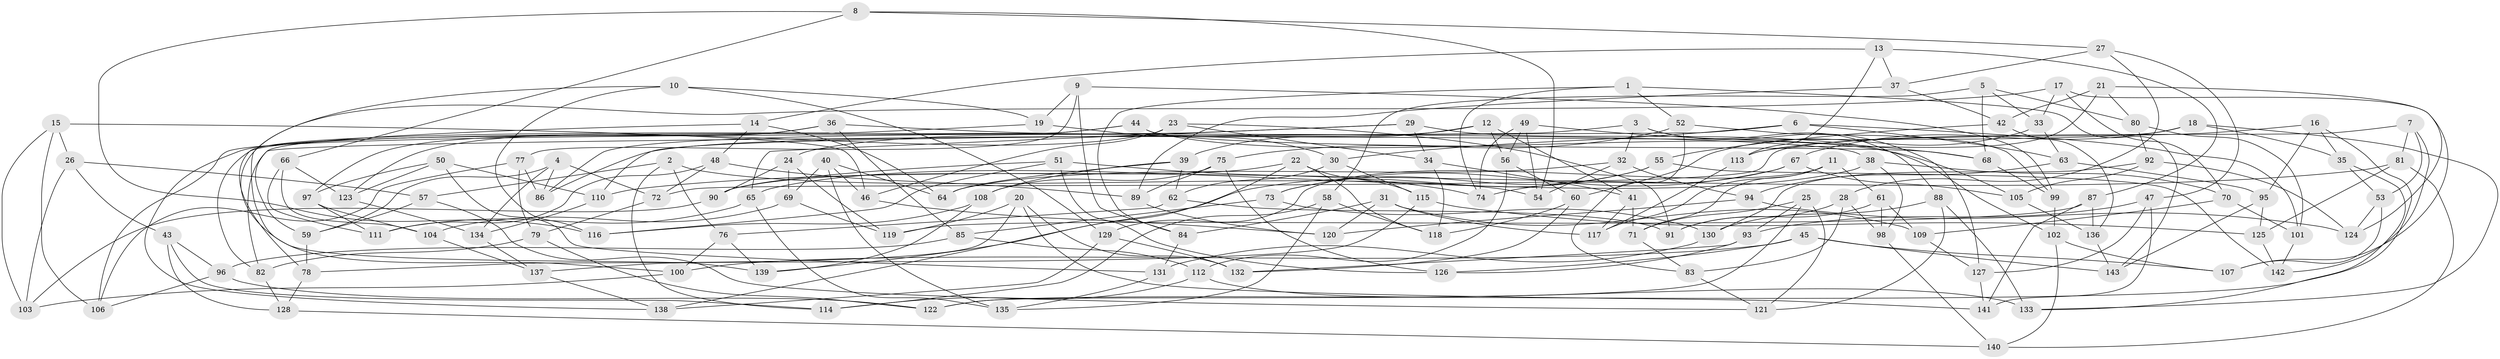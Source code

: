 // coarse degree distribution, {4: 0.45161290322580644, 6: 0.44086021505376344, 5: 0.0967741935483871, 3: 0.010752688172043012}
// Generated by graph-tools (version 1.1) at 2025/24/03/03/25 07:24:28]
// undirected, 143 vertices, 286 edges
graph export_dot {
graph [start="1"]
  node [color=gray90,style=filled];
  1;
  2;
  3;
  4;
  5;
  6;
  7;
  8;
  9;
  10;
  11;
  12;
  13;
  14;
  15;
  16;
  17;
  18;
  19;
  20;
  21;
  22;
  23;
  24;
  25;
  26;
  27;
  28;
  29;
  30;
  31;
  32;
  33;
  34;
  35;
  36;
  37;
  38;
  39;
  40;
  41;
  42;
  43;
  44;
  45;
  46;
  47;
  48;
  49;
  50;
  51;
  52;
  53;
  54;
  55;
  56;
  57;
  58;
  59;
  60;
  61;
  62;
  63;
  64;
  65;
  66;
  67;
  68;
  69;
  70;
  71;
  72;
  73;
  74;
  75;
  76;
  77;
  78;
  79;
  80;
  81;
  82;
  83;
  84;
  85;
  86;
  87;
  88;
  89;
  90;
  91;
  92;
  93;
  94;
  95;
  96;
  97;
  98;
  99;
  100;
  101;
  102;
  103;
  104;
  105;
  106;
  107;
  108;
  109;
  110;
  111;
  112;
  113;
  114;
  115;
  116;
  117;
  118;
  119;
  120;
  121;
  122;
  123;
  124;
  125;
  126;
  127;
  128;
  129;
  130;
  131;
  132;
  133;
  134;
  135;
  136;
  137;
  138;
  139;
  140;
  141;
  142;
  143;
  1 -- 84;
  1 -- 143;
  1 -- 74;
  1 -- 52;
  2 -- 114;
  2 -- 57;
  2 -- 54;
  2 -- 76;
  3 -- 110;
  3 -- 32;
  3 -- 88;
  3 -- 127;
  4 -- 59;
  4 -- 134;
  4 -- 72;
  4 -- 86;
  5 -- 80;
  5 -- 58;
  5 -- 68;
  5 -- 33;
  6 -- 30;
  6 -- 63;
  6 -- 101;
  6 -- 82;
  7 -- 81;
  7 -- 53;
  7 -- 72;
  7 -- 142;
  8 -- 27;
  8 -- 54;
  8 -- 66;
  8 -- 116;
  9 -- 77;
  9 -- 19;
  9 -- 84;
  9 -- 99;
  10 -- 139;
  10 -- 129;
  10 -- 19;
  10 -- 116;
  11 -- 129;
  11 -- 61;
  11 -- 71;
  11 -- 117;
  12 -- 39;
  12 -- 56;
  12 -- 41;
  12 -- 24;
  13 -- 37;
  13 -- 87;
  13 -- 113;
  13 -- 14;
  14 -- 59;
  14 -- 48;
  14 -- 64;
  15 -- 46;
  15 -- 26;
  15 -- 103;
  15 -- 106;
  16 -- 122;
  16 -- 95;
  16 -- 113;
  16 -- 35;
  17 -- 107;
  17 -- 33;
  17 -- 100;
  17 -- 70;
  18 -- 133;
  18 -- 67;
  18 -- 86;
  18 -- 35;
  19 -- 30;
  19 -- 78;
  20 -- 119;
  20 -- 141;
  20 -- 78;
  20 -- 132;
  21 -- 80;
  21 -- 113;
  21 -- 124;
  21 -- 42;
  22 -- 118;
  22 -- 115;
  22 -- 90;
  22 -- 138;
  23 -- 123;
  23 -- 46;
  23 -- 91;
  23 -- 34;
  24 -- 69;
  24 -- 90;
  24 -- 119;
  25 -- 71;
  25 -- 93;
  25 -- 121;
  25 -- 122;
  26 -- 43;
  26 -- 103;
  26 -- 57;
  27 -- 37;
  27 -- 28;
  27 -- 47;
  28 -- 91;
  28 -- 98;
  28 -- 83;
  29 -- 65;
  29 -- 86;
  29 -- 102;
  29 -- 34;
  30 -- 115;
  30 -- 62;
  31 -- 117;
  31 -- 109;
  31 -- 120;
  31 -- 84;
  32 -- 54;
  32 -- 64;
  32 -- 94;
  33 -- 63;
  33 -- 60;
  34 -- 41;
  34 -- 118;
  35 -- 133;
  35 -- 53;
  36 -- 97;
  36 -- 138;
  36 -- 85;
  36 -- 38;
  37 -- 89;
  37 -- 42;
  38 -- 65;
  38 -- 98;
  38 -- 70;
  39 -- 108;
  39 -- 64;
  39 -- 62;
  40 -- 64;
  40 -- 46;
  40 -- 135;
  40 -- 69;
  41 -- 117;
  41 -- 71;
  42 -- 55;
  42 -- 136;
  43 -- 128;
  43 -- 96;
  43 -- 114;
  44 -- 105;
  44 -- 68;
  44 -- 82;
  44 -- 106;
  45 -- 107;
  45 -- 100;
  45 -- 126;
  45 -- 143;
  46 -- 120;
  47 -- 141;
  47 -- 127;
  47 -- 93;
  48 -- 72;
  48 -- 111;
  48 -- 89;
  49 -- 74;
  49 -- 56;
  49 -- 68;
  49 -- 54;
  50 -- 131;
  50 -- 123;
  50 -- 110;
  50 -- 97;
  51 -- 74;
  51 -- 116;
  51 -- 126;
  51 -- 90;
  52 -- 83;
  52 -- 99;
  52 -- 75;
  53 -- 124;
  53 -- 107;
  55 -- 73;
  55 -- 142;
  55 -- 139;
  56 -- 60;
  56 -- 112;
  57 -- 59;
  57 -- 121;
  58 -- 114;
  58 -- 135;
  58 -- 118;
  59 -- 78;
  60 -- 132;
  60 -- 118;
  61 -- 98;
  61 -- 91;
  61 -- 109;
  62 -- 91;
  62 -- 76;
  63 -- 95;
  63 -- 94;
  65 -- 135;
  65 -- 111;
  66 -- 111;
  66 -- 123;
  66 -- 104;
  67 -- 105;
  67 -- 74;
  67 -- 73;
  68 -- 99;
  69 -- 119;
  69 -- 104;
  70 -- 101;
  70 -- 109;
  71 -- 83;
  72 -- 79;
  73 -- 130;
  73 -- 85;
  75 -- 126;
  75 -- 89;
  75 -- 108;
  76 -- 139;
  76 -- 100;
  77 -- 79;
  77 -- 86;
  77 -- 106;
  78 -- 128;
  79 -- 122;
  79 -- 82;
  80 -- 92;
  80 -- 101;
  81 -- 125;
  81 -- 140;
  81 -- 110;
  82 -- 128;
  83 -- 121;
  84 -- 131;
  85 -- 96;
  85 -- 112;
  87 -- 136;
  87 -- 119;
  87 -- 141;
  88 -- 133;
  88 -- 130;
  88 -- 121;
  89 -- 120;
  90 -- 103;
  92 -- 124;
  92 -- 105;
  92 -- 130;
  93 -- 126;
  93 -- 132;
  94 -- 124;
  94 -- 120;
  95 -- 143;
  95 -- 125;
  96 -- 122;
  96 -- 106;
  97 -- 111;
  97 -- 104;
  98 -- 140;
  99 -- 102;
  100 -- 103;
  101 -- 142;
  102 -- 107;
  102 -- 140;
  104 -- 137;
  105 -- 136;
  108 -- 116;
  108 -- 139;
  109 -- 127;
  110 -- 134;
  112 -- 133;
  112 -- 114;
  113 -- 117;
  115 -- 125;
  115 -- 137;
  123 -- 134;
  125 -- 142;
  127 -- 141;
  128 -- 140;
  129 -- 138;
  129 -- 132;
  130 -- 131;
  131 -- 135;
  134 -- 137;
  136 -- 143;
  137 -- 138;
}
